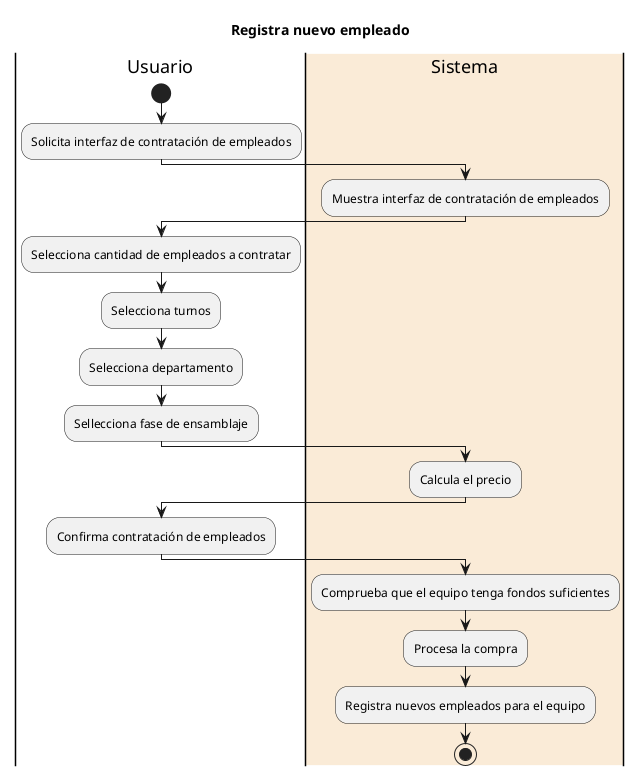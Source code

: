 @startuml Registra nuevo empleado
title Registra nuevo empleado

|Usuario|
start
:Solicita interfaz de contratación de empleados;

|#AntiqueWhite|Sistema|
:Muestra interfaz de contratación de empleados;

|Usuario|
:Selecciona cantidad de empleados a contratar;
:Selecciona turnos;
:Selecciona departamento;
:Sellecciona fase de ensamblaje;

|Sistema|
:Calcula el precio;

|Usuario|
:Confirma contratación de empleados;

|Sistema|
:Comprueba que el equipo tenga fondos suficientes;
:Procesa la compra;
:Registra nuevos empleados para el equipo;

stop

@enduml